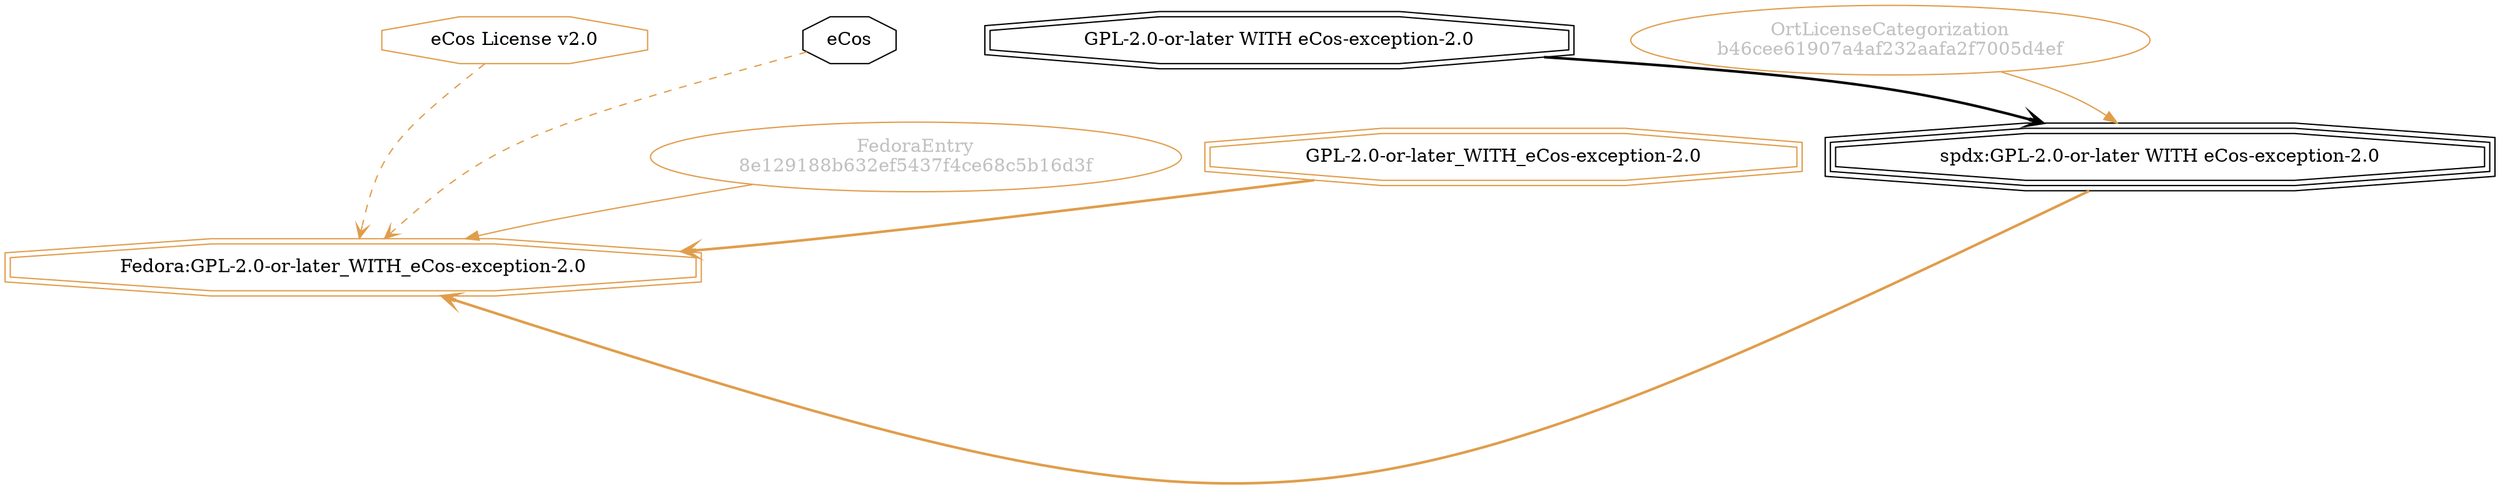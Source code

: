 strict digraph {
    node [shape=box];
    graph [splines=curved];
    6619 [label="eCos License v2.0"
         ,color="#e09d4b"
         ,shape=octagon];
    6620 [label=eCos,shape=octagon];
    6622 [label="FedoraEntry\n8e129188b632ef5437f4ce68c5b16d3f"
         ,fontcolor=gray
         ,color="#e09d4b"
         ,fillcolor="beige;1"
         ,shape=ellipse];
    6623 [label="Fedora:GPL-2.0-or-later_WITH_eCos-exception-2.0"
         ,color="#e09d4b"
         ,shape=doubleoctagon];
    6624 [label="GPL-2.0-or-later_WITH_eCos-exception-2.0"
         ,color="#e09d4b"
         ,shape=doubleoctagon];
    6625 [label="spdx:GPL-2.0-or-later WITH eCos-exception-2.0"
         ,shape=tripleoctagon];
    6626 [label="GPL-2.0-or-later WITH eCos-exception-2.0"
         ,shape=doubleoctagon];
    35487 [label="OrtLicenseCategorization\nb46cee61907a4af232aafa2f7005d4ef"
          ,fontcolor=gray
          ,color="#e09d4b"
          ,fillcolor="beige;1"
          ,shape=ellipse];
    6619 -> 6623 [style=dashed
                 ,arrowhead=vee
                 ,weight=0.5
                 ,color="#e09d4b"];
    6620 -> 6623 [style=dashed
                 ,arrowhead=vee
                 ,weight=0.5
                 ,color="#e09d4b"];
    6622 -> 6623 [weight=0.5
                 ,color="#e09d4b"];
    6624 -> 6623 [style=bold
                 ,arrowhead=vee
                 ,weight=0.7
                 ,color="#e09d4b"];
    6625 -> 6623 [style=bold
                 ,arrowhead=vee
                 ,weight=0.7
                 ,color="#e09d4b"];
    6626 -> 6625 [style=bold
                 ,arrowhead=vee
                 ,weight=0.7];
    35487 -> 6625 [weight=0.5
                  ,color="#e09d4b"];
}
